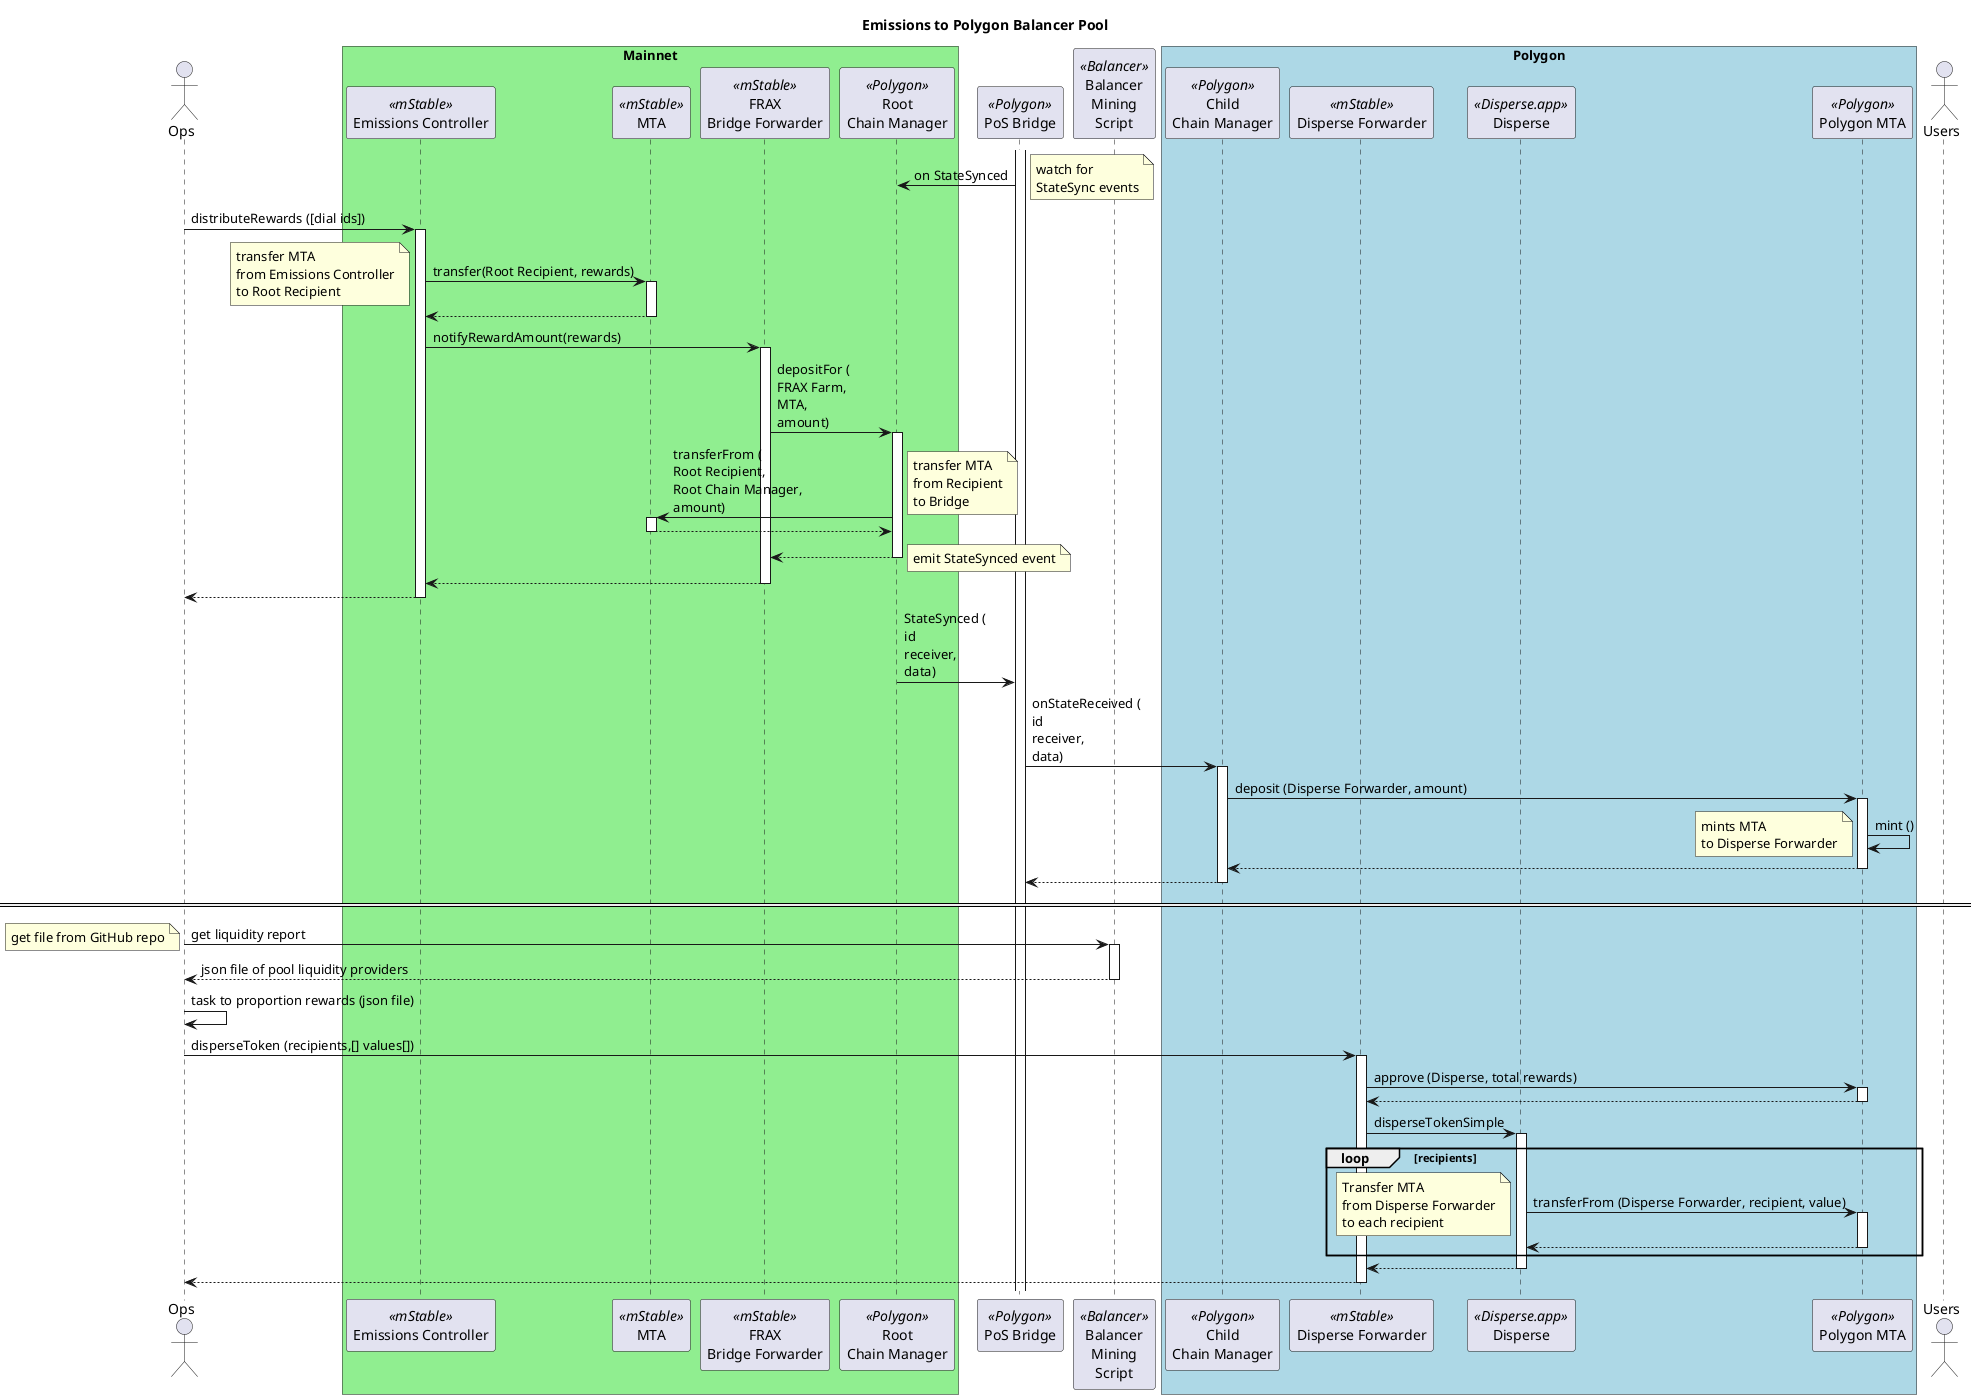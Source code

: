 @startuml

title "Emissions to Polygon Balancer Pool"

actor Ops as ops

box "Mainnet" #LightGreen
participant "Emissions Controller" as ec <<mStable>>
participant "MTA" as mta <<mStable>>
participant "FRAX\nBridge Forwarder" as bf <<mStable>>
participant "Root\nChain Manager" as rcm <<Polygon>>
end box

participant "PoS Bridge" as b <<Polygon>>

participant "Balancer\nMining\nScript" as bms <<Balancer>>

box "Polygon" #LightBlue
participant "Child\nChain Manager" as ccm <<Polygon>>
participant "Disperse Forwarder" as df <<mStable>>
participant "Disperse" as d <<Disperse.app>>
participant "Polygon MTA" as pmta <<Polygon>>
end box

actor Users as user

activate b
b -> rcm : on StateSynced
note right : watch for\nStateSync events

ops -> ec : distributeRewards ([dial ids])
activate ec
ec -> mta: transfer(Root Recipient, rewards)
activate mta
note left: transfer MTA\nfrom Emissions Controller\nto Root Recipient
return
ec -> bf: notifyRewardAmount(rewards)
activate bf
bf -> rcm : depositFor (\nFRAX Farm,\nMTA,\namount)
activate rcm
rcm -> mta : transferFrom (\nRoot Recipient,\nRoot Chain Manager,\namount)
note right : transfer MTA\nfrom Recipient\nto Bridge
activate mta
return
return
note right : emit StateSynced event
return
return

rcm -> b : StateSynced (\nid\nreceiver,\ndata)
b -> ccm : onStateReceived (\nid\nreceiver,\ndata)
activate ccm
ccm -> pmta : deposit (Disperse Forwarder, amount)
activate pmta
pmta -> pmta : mint ()
note left : mints MTA\nto Disperse Forwarder
return
return

====

ops -> bms : get liquidity report
activate bms
note left: get file from GitHub repo
return json file of pool liquidity providers

ops -> ops : task to proportion rewards (json file)

ops -> df : disperseToken (recipients,[] values[])
activate df
df -> pmta : approve (Disperse, total rewards)
activate pmta
return
df -> d : disperseTokenSimple
activate d
loop recipients 
d -> pmta : transferFrom (Disperse Forwarder, recipient, value)
activate pmta
note left: Transfer MTA\nfrom Disperse Forwarder\nto each recipient
return
end
return
return


@enduml